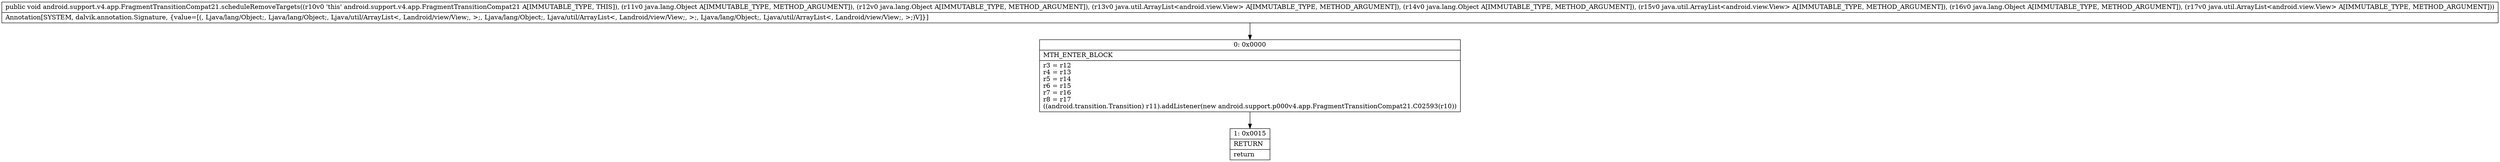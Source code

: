 digraph "CFG forandroid.support.v4.app.FragmentTransitionCompat21.scheduleRemoveTargets(Ljava\/lang\/Object;Ljava\/lang\/Object;Ljava\/util\/ArrayList;Ljava\/lang\/Object;Ljava\/util\/ArrayList;Ljava\/lang\/Object;Ljava\/util\/ArrayList;)V" {
Node_0 [shape=record,label="{0\:\ 0x0000|MTH_ENTER_BLOCK\l|r3 = r12\lr4 = r13\lr5 = r14\lr6 = r15\lr7 = r16\lr8 = r17\l((android.transition.Transition) r11).addListener(new android.support.p000v4.app.FragmentTransitionCompat21.C02593(r10))\l}"];
Node_1 [shape=record,label="{1\:\ 0x0015|RETURN\l|return\l}"];
MethodNode[shape=record,label="{public void android.support.v4.app.FragmentTransitionCompat21.scheduleRemoveTargets((r10v0 'this' android.support.v4.app.FragmentTransitionCompat21 A[IMMUTABLE_TYPE, THIS]), (r11v0 java.lang.Object A[IMMUTABLE_TYPE, METHOD_ARGUMENT]), (r12v0 java.lang.Object A[IMMUTABLE_TYPE, METHOD_ARGUMENT]), (r13v0 java.util.ArrayList\<android.view.View\> A[IMMUTABLE_TYPE, METHOD_ARGUMENT]), (r14v0 java.lang.Object A[IMMUTABLE_TYPE, METHOD_ARGUMENT]), (r15v0 java.util.ArrayList\<android.view.View\> A[IMMUTABLE_TYPE, METHOD_ARGUMENT]), (r16v0 java.lang.Object A[IMMUTABLE_TYPE, METHOD_ARGUMENT]), (r17v0 java.util.ArrayList\<android.view.View\> A[IMMUTABLE_TYPE, METHOD_ARGUMENT]))  | Annotation[SYSTEM, dalvik.annotation.Signature, \{value=[(, Ljava\/lang\/Object;, Ljava\/lang\/Object;, Ljava\/util\/ArrayList\<, Landroid\/view\/View;, \>;, Ljava\/lang\/Object;, Ljava\/util\/ArrayList\<, Landroid\/view\/View;, \>;, Ljava\/lang\/Object;, Ljava\/util\/ArrayList\<, Landroid\/view\/View;, \>;)V]\}]\l}"];
MethodNode -> Node_0;
Node_0 -> Node_1;
}


